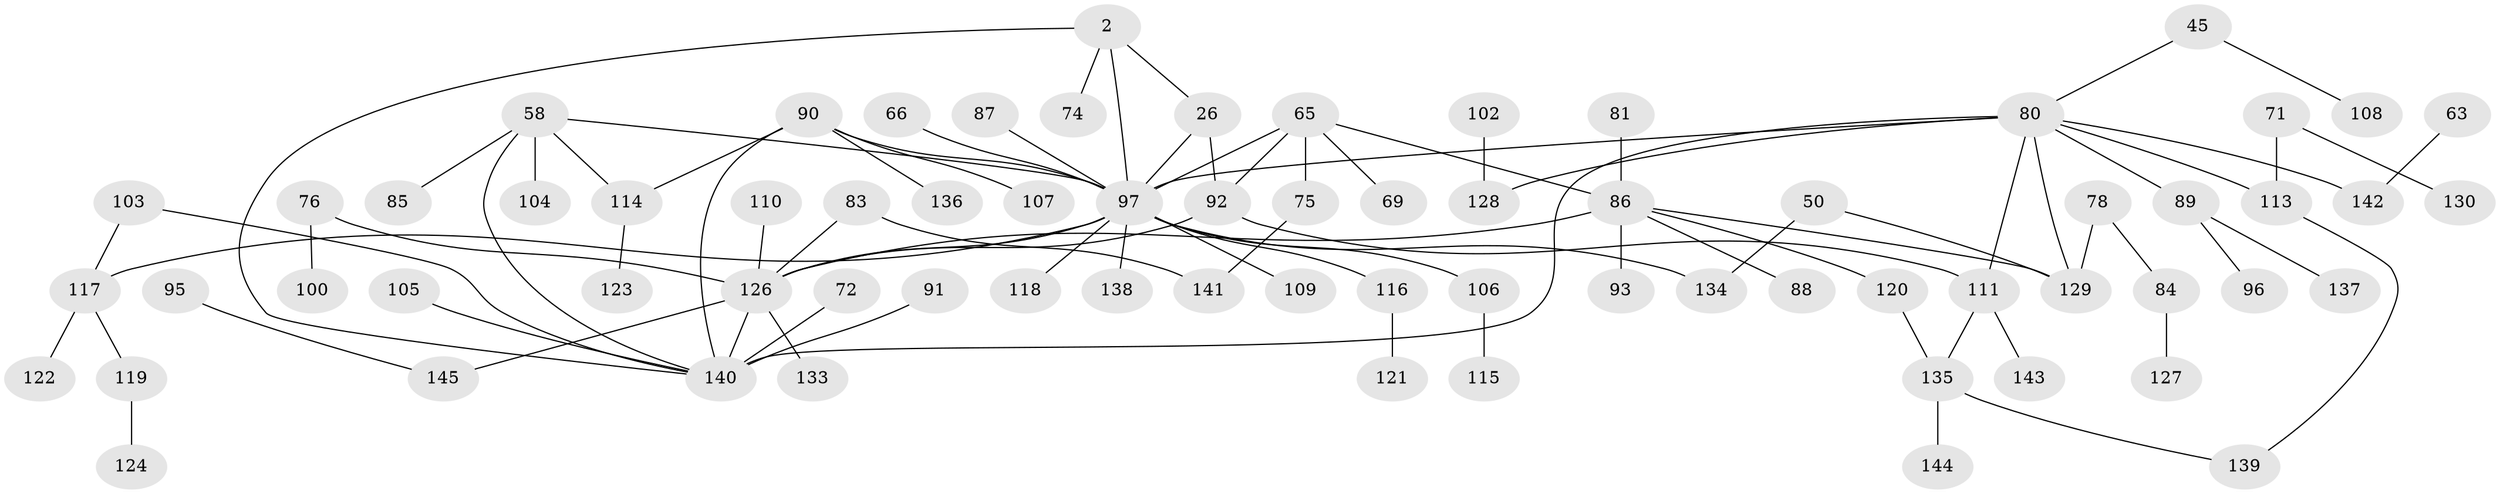// original degree distribution, {6: 0.013793103448275862, 10: 0.006896551724137931, 7: 0.013793103448275862, 2: 0.31724137931034485, 5: 0.041379310344827586, 3: 0.14482758620689656, 1: 0.35172413793103446, 4: 0.1103448275862069}
// Generated by graph-tools (version 1.1) at 2025/41/03/09/25 04:41:32]
// undirected, 72 vertices, 87 edges
graph export_dot {
graph [start="1"]
  node [color=gray90,style=filled];
  2;
  26 [super="+23"];
  45;
  50;
  58 [super="+27+51"];
  63;
  65;
  66;
  69;
  71;
  72;
  74;
  75 [super="+73"];
  76;
  78;
  80 [super="+12+16"];
  81;
  83;
  84;
  85;
  86 [super="+42+47+68"];
  87;
  88;
  89 [super="+64"];
  90 [super="+19+44"];
  91 [super="+29"];
  92;
  93;
  95;
  96;
  97 [super="+54+32+18+60"];
  100;
  102;
  103;
  104;
  105;
  106;
  107;
  108;
  109;
  110;
  111 [super="+94"];
  113 [super="+13"];
  114 [super="+98"];
  115;
  116;
  117;
  118;
  119;
  120;
  121;
  122;
  123;
  124;
  126 [super="+70+99+28+20+67"];
  127;
  128 [super="+40+61"];
  129 [super="+49"];
  130;
  133;
  134;
  135;
  136;
  137;
  138;
  139;
  140 [super="+132+82+77+55+112+131"];
  141;
  142 [super="+57"];
  143;
  144;
  145 [super="+52"];
  2 -- 74;
  2 -- 26 [weight=2];
  2 -- 97;
  2 -- 140 [weight=2];
  26 -- 92;
  26 -- 97;
  45 -- 108;
  45 -- 80;
  50 -- 134;
  50 -- 129;
  58 -- 104;
  58 -- 85;
  58 -- 97;
  58 -- 114;
  58 -- 140;
  63 -- 142;
  65 -- 69;
  65 -- 92;
  65 -- 86;
  65 -- 97;
  65 -- 75;
  66 -- 97;
  71 -- 130;
  71 -- 113 [weight=2];
  72 -- 140;
  75 -- 141;
  76 -- 100;
  76 -- 126;
  78 -- 84;
  78 -- 129;
  80 -- 89 [weight=2];
  80 -- 113;
  80 -- 97;
  80 -- 142;
  80 -- 129;
  80 -- 111;
  80 -- 128;
  80 -- 140 [weight=2];
  81 -- 86;
  83 -- 141;
  83 -- 126;
  84 -- 127;
  86 -- 120;
  86 -- 126 [weight=2];
  86 -- 93;
  86 -- 88;
  86 -- 129;
  87 -- 97;
  89 -- 137;
  89 -- 96;
  90 -- 107;
  90 -- 136;
  90 -- 97;
  90 -- 114;
  90 -- 140;
  91 -- 140;
  92 -- 126;
  92 -- 111;
  95 -- 145;
  97 -- 134;
  97 -- 126;
  97 -- 106;
  97 -- 118;
  97 -- 138;
  97 -- 116;
  97 -- 117;
  97 -- 109;
  102 -- 128;
  103 -- 117;
  103 -- 140;
  105 -- 140;
  106 -- 115;
  110 -- 126;
  111 -- 135;
  111 -- 143;
  113 -- 139;
  114 -- 123;
  116 -- 121;
  117 -- 119;
  117 -- 122;
  119 -- 124;
  120 -- 135;
  126 -- 133;
  126 -- 145;
  126 -- 140 [weight=3];
  135 -- 144;
  135 -- 139;
}
